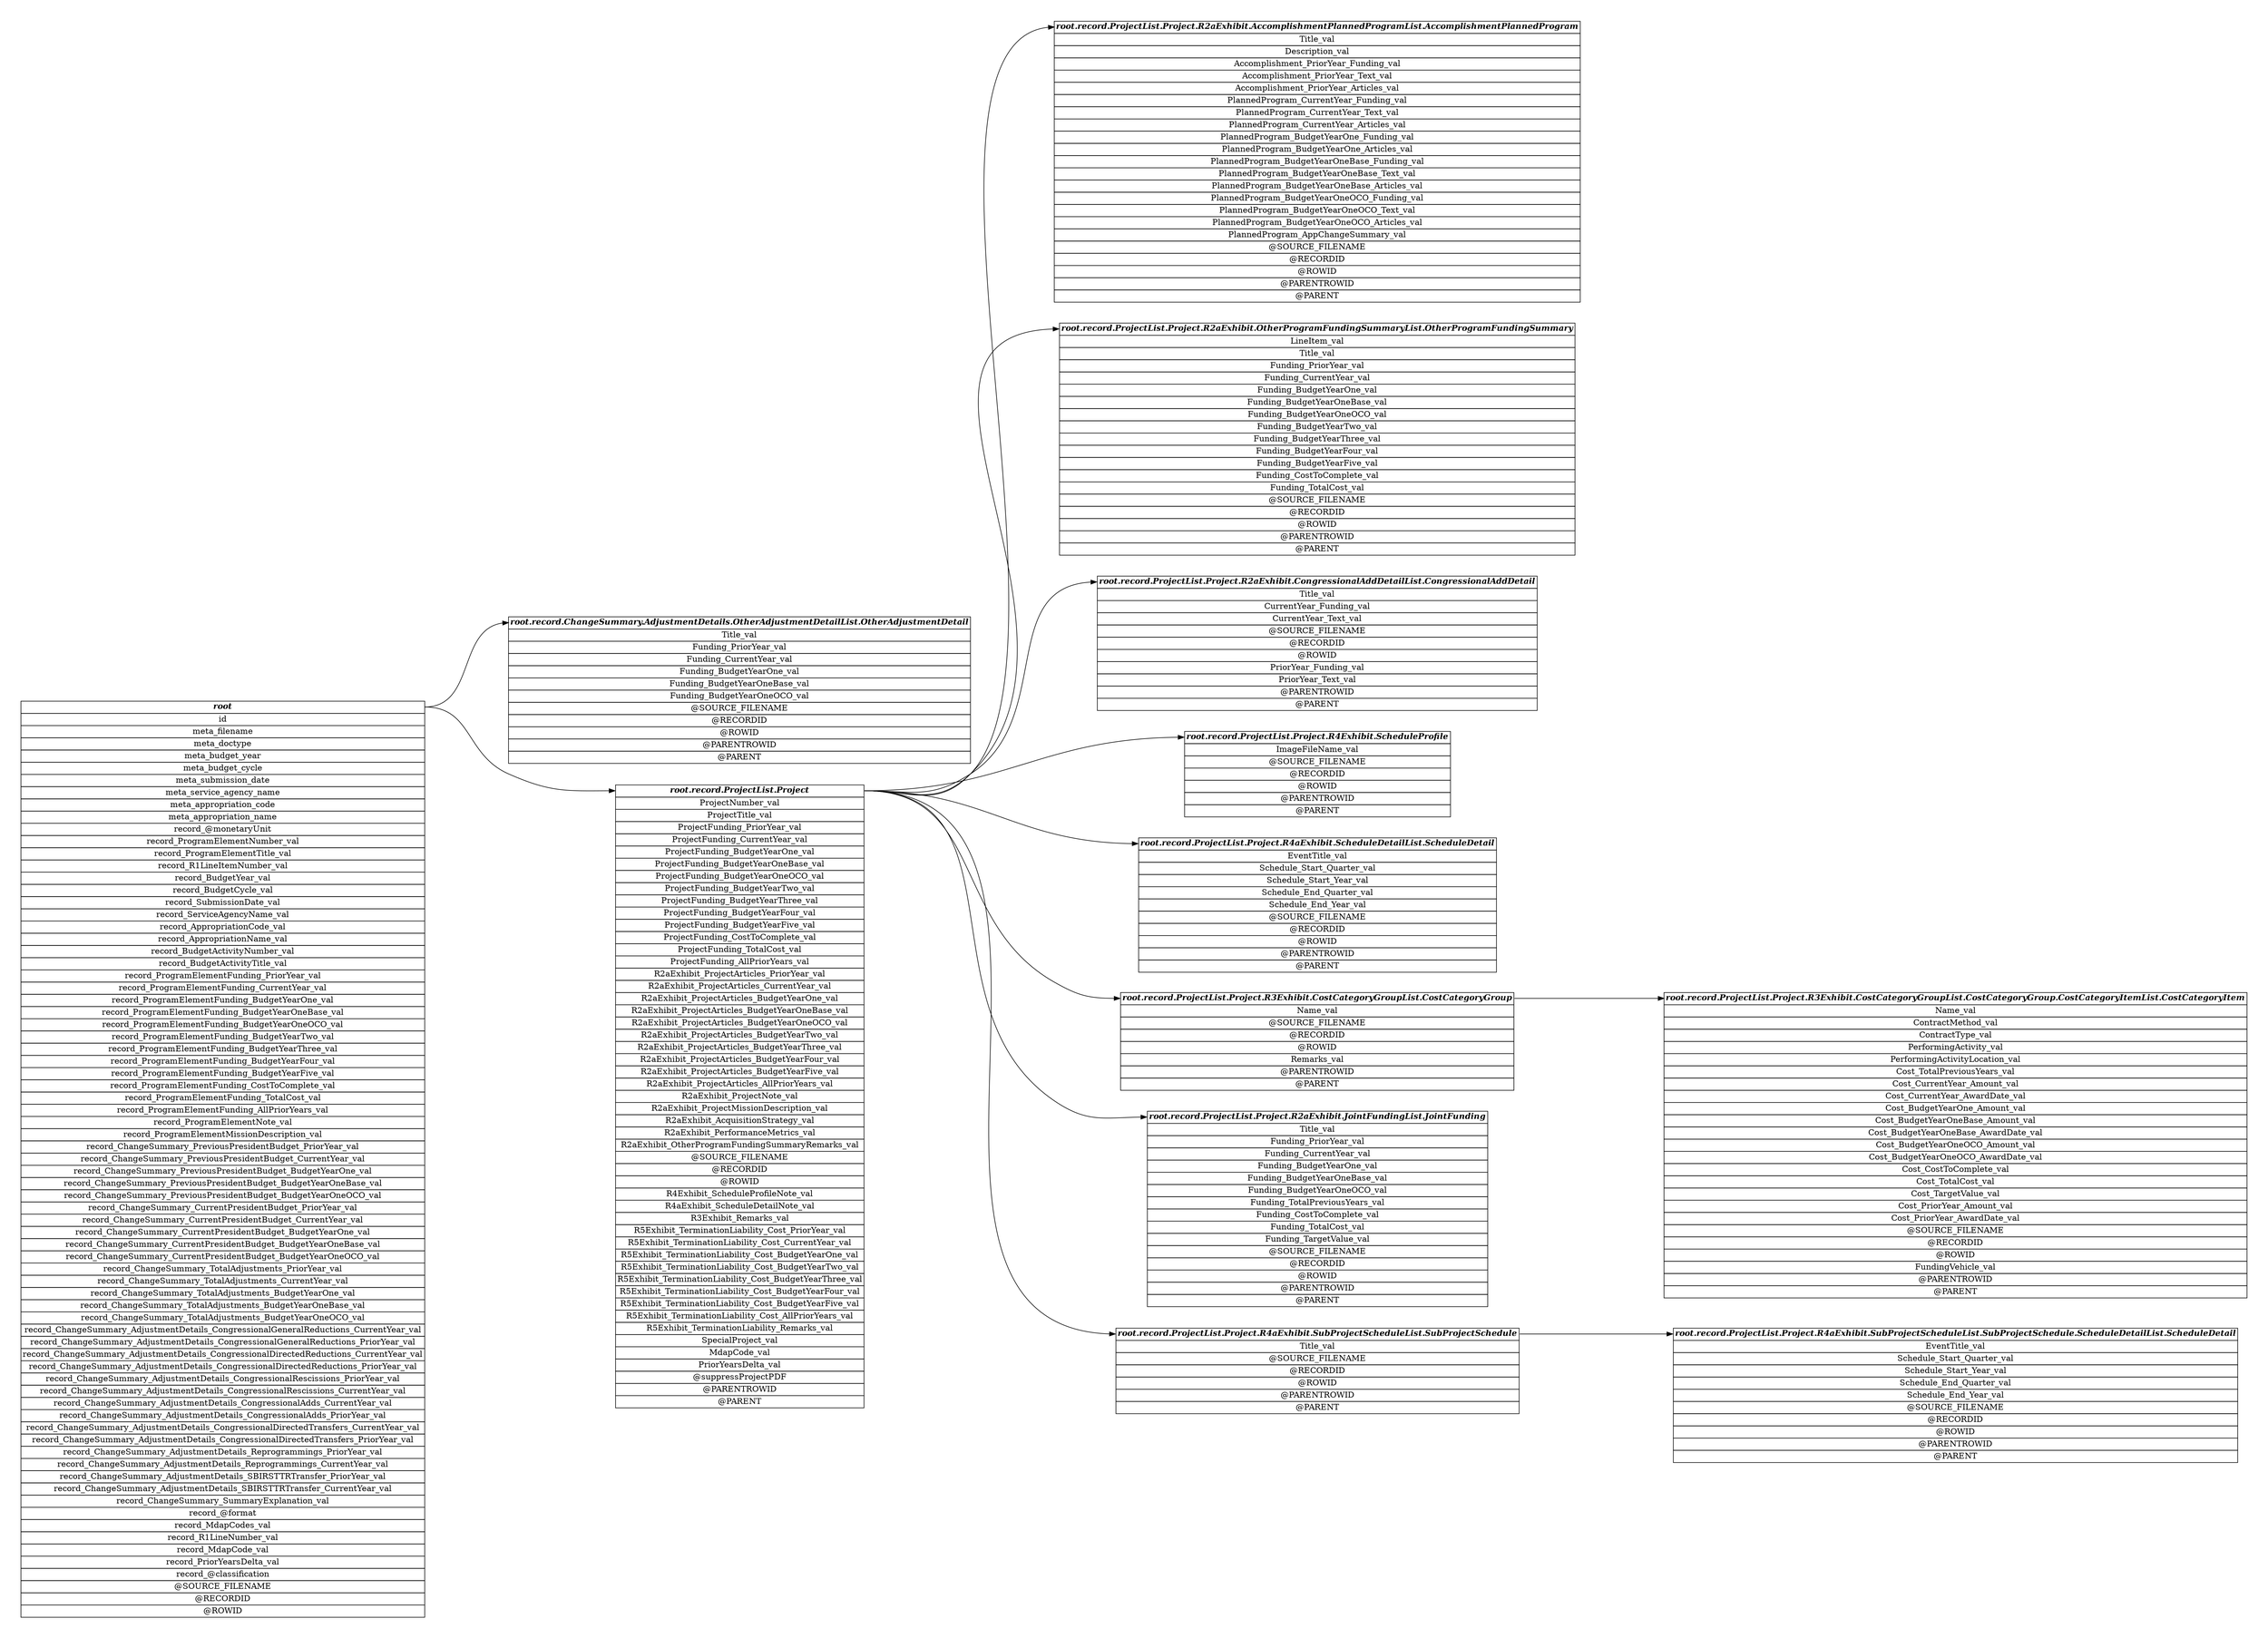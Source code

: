 digraph {
  graph [pad="0.5", nodesep="0.5", ranksep="2"];

  node [shape=plain]

  rankdir=LR;



"root" [label=<
  <table border="0" cellborder="1" cellspacing="0">
  <tr><td port="0"><b><i>root</i></b></td></tr>
  <tr><td port="id">id</td></tr>
  <tr><td port="meta_filename">meta_filename</td></tr>
  <tr><td port="meta_doctype">meta_doctype</td></tr>
  <tr><td port="meta_budget_year">meta_budget_year</td></tr>
  <tr><td port="meta_budget_cycle">meta_budget_cycle</td></tr>
  <tr><td port="meta_submission_date">meta_submission_date</td></tr>
  <tr><td port="meta_service_agency_name">meta_service_agency_name</td></tr>
  <tr><td port="meta_appropriation_code">meta_appropriation_code</td></tr>
  <tr><td port="meta_appropriation_name">meta_appropriation_name</td></tr>
  <tr><td port="record_@monetaryUnit">record_@monetaryUnit</td></tr>
  <tr><td port="record_ProgramElementNumber_val">record_ProgramElementNumber_val</td></tr>
  <tr><td port="record_ProgramElementTitle_val">record_ProgramElementTitle_val</td></tr>
  <tr><td port="record_R1LineItemNumber_val">record_R1LineItemNumber_val</td></tr>
  <tr><td port="record_BudgetYear_val">record_BudgetYear_val</td></tr>
  <tr><td port="record_BudgetCycle_val">record_BudgetCycle_val</td></tr>
  <tr><td port="record_SubmissionDate_val">record_SubmissionDate_val</td></tr>
  <tr><td port="record_ServiceAgencyName_val">record_ServiceAgencyName_val</td></tr>
  <tr><td port="record_AppropriationCode_val">record_AppropriationCode_val</td></tr>
  <tr><td port="record_AppropriationName_val">record_AppropriationName_val</td></tr>
  <tr><td port="record_BudgetActivityNumber_val">record_BudgetActivityNumber_val</td></tr>
  <tr><td port="record_BudgetActivityTitle_val">record_BudgetActivityTitle_val</td></tr>
  <tr><td port="record_ProgramElementFunding_PriorYear_val">record_ProgramElementFunding_PriorYear_val</td></tr>
  <tr><td port="record_ProgramElementFunding_CurrentYear_val">record_ProgramElementFunding_CurrentYear_val</td></tr>
  <tr><td port="record_ProgramElementFunding_BudgetYearOne_val">record_ProgramElementFunding_BudgetYearOne_val</td></tr>
  <tr><td port="record_ProgramElementFunding_BudgetYearOneBase_val">record_ProgramElementFunding_BudgetYearOneBase_val</td></tr>
  <tr><td port="record_ProgramElementFunding_BudgetYearOneOCO_val">record_ProgramElementFunding_BudgetYearOneOCO_val</td></tr>
  <tr><td port="record_ProgramElementFunding_BudgetYearTwo_val">record_ProgramElementFunding_BudgetYearTwo_val</td></tr>
  <tr><td port="record_ProgramElementFunding_BudgetYearThree_val">record_ProgramElementFunding_BudgetYearThree_val</td></tr>
  <tr><td port="record_ProgramElementFunding_BudgetYearFour_val">record_ProgramElementFunding_BudgetYearFour_val</td></tr>
  <tr><td port="record_ProgramElementFunding_BudgetYearFive_val">record_ProgramElementFunding_BudgetYearFive_val</td></tr>
  <tr><td port="record_ProgramElementFunding_CostToComplete_val">record_ProgramElementFunding_CostToComplete_val</td></tr>
  <tr><td port="record_ProgramElementFunding_TotalCost_val">record_ProgramElementFunding_TotalCost_val</td></tr>
  <tr><td port="record_ProgramElementFunding_AllPriorYears_val">record_ProgramElementFunding_AllPriorYears_val</td></tr>
  <tr><td port="record_ProgramElementNote_val">record_ProgramElementNote_val</td></tr>
  <tr><td port="record_ProgramElementMissionDescription_val">record_ProgramElementMissionDescription_val</td></tr>
  <tr><td port="record_ChangeSummary_PreviousPresidentBudget_PriorYear_val">record_ChangeSummary_PreviousPresidentBudget_PriorYear_val</td></tr>
  <tr><td port="record_ChangeSummary_PreviousPresidentBudget_CurrentYear_val">record_ChangeSummary_PreviousPresidentBudget_CurrentYear_val</td></tr>
  <tr><td port="record_ChangeSummary_PreviousPresidentBudget_BudgetYearOne_val">record_ChangeSummary_PreviousPresidentBudget_BudgetYearOne_val</td></tr>
  <tr><td port="record_ChangeSummary_PreviousPresidentBudget_BudgetYearOneBase_val">record_ChangeSummary_PreviousPresidentBudget_BudgetYearOneBase_val</td></tr>
  <tr><td port="record_ChangeSummary_PreviousPresidentBudget_BudgetYearOneOCO_val">record_ChangeSummary_PreviousPresidentBudget_BudgetYearOneOCO_val</td></tr>
  <tr><td port="record_ChangeSummary_CurrentPresidentBudget_PriorYear_val">record_ChangeSummary_CurrentPresidentBudget_PriorYear_val</td></tr>
  <tr><td port="record_ChangeSummary_CurrentPresidentBudget_CurrentYear_val">record_ChangeSummary_CurrentPresidentBudget_CurrentYear_val</td></tr>
  <tr><td port="record_ChangeSummary_CurrentPresidentBudget_BudgetYearOne_val">record_ChangeSummary_CurrentPresidentBudget_BudgetYearOne_val</td></tr>
  <tr><td port="record_ChangeSummary_CurrentPresidentBudget_BudgetYearOneBase_val">record_ChangeSummary_CurrentPresidentBudget_BudgetYearOneBase_val</td></tr>
  <tr><td port="record_ChangeSummary_CurrentPresidentBudget_BudgetYearOneOCO_val">record_ChangeSummary_CurrentPresidentBudget_BudgetYearOneOCO_val</td></tr>
  <tr><td port="record_ChangeSummary_TotalAdjustments_PriorYear_val">record_ChangeSummary_TotalAdjustments_PriorYear_val</td></tr>
  <tr><td port="record_ChangeSummary_TotalAdjustments_CurrentYear_val">record_ChangeSummary_TotalAdjustments_CurrentYear_val</td></tr>
  <tr><td port="record_ChangeSummary_TotalAdjustments_BudgetYearOne_val">record_ChangeSummary_TotalAdjustments_BudgetYearOne_val</td></tr>
  <tr><td port="record_ChangeSummary_TotalAdjustments_BudgetYearOneBase_val">record_ChangeSummary_TotalAdjustments_BudgetYearOneBase_val</td></tr>
  <tr><td port="record_ChangeSummary_TotalAdjustments_BudgetYearOneOCO_val">record_ChangeSummary_TotalAdjustments_BudgetYearOneOCO_val</td></tr>
  <tr><td port="record_ChangeSummary_AdjustmentDetails_CongressionalGeneralReductions_CurrentYear_val">record_ChangeSummary_AdjustmentDetails_CongressionalGeneralReductions_CurrentYear_val</td></tr>
  <tr><td port="record_ChangeSummary_AdjustmentDetails_CongressionalGeneralReductions_PriorYear_val">record_ChangeSummary_AdjustmentDetails_CongressionalGeneralReductions_PriorYear_val</td></tr>
  <tr><td port="record_ChangeSummary_AdjustmentDetails_CongressionalDirectedReductions_CurrentYear_val">record_ChangeSummary_AdjustmentDetails_CongressionalDirectedReductions_CurrentYear_val</td></tr>
  <tr><td port="record_ChangeSummary_AdjustmentDetails_CongressionalDirectedReductions_PriorYear_val">record_ChangeSummary_AdjustmentDetails_CongressionalDirectedReductions_PriorYear_val</td></tr>
  <tr><td port="record_ChangeSummary_AdjustmentDetails_CongressionalRescissions_PriorYear_val">record_ChangeSummary_AdjustmentDetails_CongressionalRescissions_PriorYear_val</td></tr>
  <tr><td port="record_ChangeSummary_AdjustmentDetails_CongressionalRescissions_CurrentYear_val">record_ChangeSummary_AdjustmentDetails_CongressionalRescissions_CurrentYear_val</td></tr>
  <tr><td port="record_ChangeSummary_AdjustmentDetails_CongressionalAdds_CurrentYear_val">record_ChangeSummary_AdjustmentDetails_CongressionalAdds_CurrentYear_val</td></tr>
  <tr><td port="record_ChangeSummary_AdjustmentDetails_CongressionalAdds_PriorYear_val">record_ChangeSummary_AdjustmentDetails_CongressionalAdds_PriorYear_val</td></tr>
  <tr><td port="record_ChangeSummary_AdjustmentDetails_CongressionalDirectedTransfers_CurrentYear_val">record_ChangeSummary_AdjustmentDetails_CongressionalDirectedTransfers_CurrentYear_val</td></tr>
  <tr><td port="record_ChangeSummary_AdjustmentDetails_CongressionalDirectedTransfers_PriorYear_val">record_ChangeSummary_AdjustmentDetails_CongressionalDirectedTransfers_PriorYear_val</td></tr>
  <tr><td port="record_ChangeSummary_AdjustmentDetails_Reprogrammings_PriorYear_val">record_ChangeSummary_AdjustmentDetails_Reprogrammings_PriorYear_val</td></tr>
  <tr><td port="record_ChangeSummary_AdjustmentDetails_Reprogrammings_CurrentYear_val">record_ChangeSummary_AdjustmentDetails_Reprogrammings_CurrentYear_val</td></tr>
  <tr><td port="record_ChangeSummary_AdjustmentDetails_SBIRSTTRTransfer_PriorYear_val">record_ChangeSummary_AdjustmentDetails_SBIRSTTRTransfer_PriorYear_val</td></tr>
  <tr><td port="record_ChangeSummary_AdjustmentDetails_SBIRSTTRTransfer_CurrentYear_val">record_ChangeSummary_AdjustmentDetails_SBIRSTTRTransfer_CurrentYear_val</td></tr>
  <tr><td port="record_ChangeSummary_SummaryExplanation_val">record_ChangeSummary_SummaryExplanation_val</td></tr>
  <tr><td port="record_@format">record_@format</td></tr>
  <tr><td port="record_MdapCodes_val">record_MdapCodes_val</td></tr>
  <tr><td port="record_R1LineNumber_val">record_R1LineNumber_val</td></tr>
  <tr><td port="record_MdapCode_val">record_MdapCode_val</td></tr>
  <tr><td port="record_PriorYearsDelta_val">record_PriorYearsDelta_val</td></tr>
  <tr><td port="record_@classification">record_@classification</td></tr>
  <tr><td port="@SOURCE_FILENAME">@SOURCE_FILENAME</td></tr>
  <tr><td port="@RECORDID">@RECORDID</td></tr>
  <tr><td port="@ROWID">@ROWID</td></tr>
  </table>>];



"root.record.ChangeSummary.AdjustmentDetails.OtherAdjustmentDetailList.OtherAdjustmentDetail" [label=<
  <table border="0" cellborder="1" cellspacing="0">
  <tr><td port="0"><b><i>root.record.ChangeSummary.AdjustmentDetails.OtherAdjustmentDetailList.OtherAdjustmentDetail</i></b></td></tr>
  <tr><td port="Title_val">Title_val</td></tr>
  <tr><td port="Funding_PriorYear_val">Funding_PriorYear_val</td></tr>
  <tr><td port="Funding_CurrentYear_val">Funding_CurrentYear_val</td></tr>
  <tr><td port="Funding_BudgetYearOne_val">Funding_BudgetYearOne_val</td></tr>
  <tr><td port="Funding_BudgetYearOneBase_val">Funding_BudgetYearOneBase_val</td></tr>
  <tr><td port="Funding_BudgetYearOneOCO_val">Funding_BudgetYearOneOCO_val</td></tr>
  <tr><td port="@SOURCE_FILENAME">@SOURCE_FILENAME</td></tr>
  <tr><td port="@RECORDID">@RECORDID</td></tr>
  <tr><td port="@ROWID">@ROWID</td></tr>
  <tr><td port="@PARENTROWID">@PARENTROWID</td></tr>
  <tr><td port="@PARENT">@PARENT</td></tr>
  </table>>];



"root.record.ProjectList.Project" [label=<
  <table border="0" cellborder="1" cellspacing="0">
  <tr><td port="0"><b><i>root.record.ProjectList.Project</i></b></td></tr>
  <tr><td port="ProjectNumber_val">ProjectNumber_val</td></tr>
  <tr><td port="ProjectTitle_val">ProjectTitle_val</td></tr>
  <tr><td port="ProjectFunding_PriorYear_val">ProjectFunding_PriorYear_val</td></tr>
  <tr><td port="ProjectFunding_CurrentYear_val">ProjectFunding_CurrentYear_val</td></tr>
  <tr><td port="ProjectFunding_BudgetYearOne_val">ProjectFunding_BudgetYearOne_val</td></tr>
  <tr><td port="ProjectFunding_BudgetYearOneBase_val">ProjectFunding_BudgetYearOneBase_val</td></tr>
  <tr><td port="ProjectFunding_BudgetYearOneOCO_val">ProjectFunding_BudgetYearOneOCO_val</td></tr>
  <tr><td port="ProjectFunding_BudgetYearTwo_val">ProjectFunding_BudgetYearTwo_val</td></tr>
  <tr><td port="ProjectFunding_BudgetYearThree_val">ProjectFunding_BudgetYearThree_val</td></tr>
  <tr><td port="ProjectFunding_BudgetYearFour_val">ProjectFunding_BudgetYearFour_val</td></tr>
  <tr><td port="ProjectFunding_BudgetYearFive_val">ProjectFunding_BudgetYearFive_val</td></tr>
  <tr><td port="ProjectFunding_CostToComplete_val">ProjectFunding_CostToComplete_val</td></tr>
  <tr><td port="ProjectFunding_TotalCost_val">ProjectFunding_TotalCost_val</td></tr>
  <tr><td port="ProjectFunding_AllPriorYears_val">ProjectFunding_AllPriorYears_val</td></tr>
  <tr><td port="R2aExhibit_ProjectArticles_PriorYear_val">R2aExhibit_ProjectArticles_PriorYear_val</td></tr>
  <tr><td port="R2aExhibit_ProjectArticles_CurrentYear_val">R2aExhibit_ProjectArticles_CurrentYear_val</td></tr>
  <tr><td port="R2aExhibit_ProjectArticles_BudgetYearOne_val">R2aExhibit_ProjectArticles_BudgetYearOne_val</td></tr>
  <tr><td port="R2aExhibit_ProjectArticles_BudgetYearOneBase_val">R2aExhibit_ProjectArticles_BudgetYearOneBase_val</td></tr>
  <tr><td port="R2aExhibit_ProjectArticles_BudgetYearOneOCO_val">R2aExhibit_ProjectArticles_BudgetYearOneOCO_val</td></tr>
  <tr><td port="R2aExhibit_ProjectArticles_BudgetYearTwo_val">R2aExhibit_ProjectArticles_BudgetYearTwo_val</td></tr>
  <tr><td port="R2aExhibit_ProjectArticles_BudgetYearThree_val">R2aExhibit_ProjectArticles_BudgetYearThree_val</td></tr>
  <tr><td port="R2aExhibit_ProjectArticles_BudgetYearFour_val">R2aExhibit_ProjectArticles_BudgetYearFour_val</td></tr>
  <tr><td port="R2aExhibit_ProjectArticles_BudgetYearFive_val">R2aExhibit_ProjectArticles_BudgetYearFive_val</td></tr>
  <tr><td port="R2aExhibit_ProjectArticles_AllPriorYears_val">R2aExhibit_ProjectArticles_AllPriorYears_val</td></tr>
  <tr><td port="R2aExhibit_ProjectNote_val">R2aExhibit_ProjectNote_val</td></tr>
  <tr><td port="R2aExhibit_ProjectMissionDescription_val">R2aExhibit_ProjectMissionDescription_val</td></tr>
  <tr><td port="R2aExhibit_AcquisitionStrategy_val">R2aExhibit_AcquisitionStrategy_val</td></tr>
  <tr><td port="R2aExhibit_PerformanceMetrics_val">R2aExhibit_PerformanceMetrics_val</td></tr>
  <tr><td port="R2aExhibit_OtherProgramFundingSummaryRemarks_val">R2aExhibit_OtherProgramFundingSummaryRemarks_val</td></tr>
  <tr><td port="@SOURCE_FILENAME">@SOURCE_FILENAME</td></tr>
  <tr><td port="@RECORDID">@RECORDID</td></tr>
  <tr><td port="@ROWID">@ROWID</td></tr>
  <tr><td port="R4Exhibit_ScheduleProfileNote_val">R4Exhibit_ScheduleProfileNote_val</td></tr>
  <tr><td port="R4aExhibit_ScheduleDetailNote_val">R4aExhibit_ScheduleDetailNote_val</td></tr>
  <tr><td port="R3Exhibit_Remarks_val">R3Exhibit_Remarks_val</td></tr>
  <tr><td port="R5Exhibit_TerminationLiability_Cost_PriorYear_val">R5Exhibit_TerminationLiability_Cost_PriorYear_val</td></tr>
  <tr><td port="R5Exhibit_TerminationLiability_Cost_CurrentYear_val">R5Exhibit_TerminationLiability_Cost_CurrentYear_val</td></tr>
  <tr><td port="R5Exhibit_TerminationLiability_Cost_BudgetYearOne_val">R5Exhibit_TerminationLiability_Cost_BudgetYearOne_val</td></tr>
  <tr><td port="R5Exhibit_TerminationLiability_Cost_BudgetYearTwo_val">R5Exhibit_TerminationLiability_Cost_BudgetYearTwo_val</td></tr>
  <tr><td port="R5Exhibit_TerminationLiability_Cost_BudgetYearThree_val">R5Exhibit_TerminationLiability_Cost_BudgetYearThree_val</td></tr>
  <tr><td port="R5Exhibit_TerminationLiability_Cost_BudgetYearFour_val">R5Exhibit_TerminationLiability_Cost_BudgetYearFour_val</td></tr>
  <tr><td port="R5Exhibit_TerminationLiability_Cost_BudgetYearFive_val">R5Exhibit_TerminationLiability_Cost_BudgetYearFive_val</td></tr>
  <tr><td port="R5Exhibit_TerminationLiability_Cost_AllPriorYears_val">R5Exhibit_TerminationLiability_Cost_AllPriorYears_val</td></tr>
  <tr><td port="R5Exhibit_TerminationLiability_Remarks_val">R5Exhibit_TerminationLiability_Remarks_val</td></tr>
  <tr><td port="SpecialProject_val">SpecialProject_val</td></tr>
  <tr><td port="MdapCode_val">MdapCode_val</td></tr>
  <tr><td port="PriorYearsDelta_val">PriorYearsDelta_val</td></tr>
  <tr><td port="@suppressProjectPDF">@suppressProjectPDF</td></tr>
  <tr><td port="@PARENTROWID">@PARENTROWID</td></tr>
  <tr><td port="@PARENT">@PARENT</td></tr>
  </table>>];



"root.record.ProjectList.Project.R2aExhibit.AccomplishmentPlannedProgramList.AccomplishmentPlannedProgram" [label=<
  <table border="0" cellborder="1" cellspacing="0">
  <tr><td port="0"><b><i>root.record.ProjectList.Project.R2aExhibit.AccomplishmentPlannedProgramList.AccomplishmentPlannedProgram</i></b></td></tr>
  <tr><td port="Title_val">Title_val</td></tr>
  <tr><td port="Description_val">Description_val</td></tr>
  <tr><td port="Accomplishment_PriorYear_Funding_val">Accomplishment_PriorYear_Funding_val</td></tr>
  <tr><td port="Accomplishment_PriorYear_Text_val">Accomplishment_PriorYear_Text_val</td></tr>
  <tr><td port="Accomplishment_PriorYear_Articles_val">Accomplishment_PriorYear_Articles_val</td></tr>
  <tr><td port="PlannedProgram_CurrentYear_Funding_val">PlannedProgram_CurrentYear_Funding_val</td></tr>
  <tr><td port="PlannedProgram_CurrentYear_Text_val">PlannedProgram_CurrentYear_Text_val</td></tr>
  <tr><td port="PlannedProgram_CurrentYear_Articles_val">PlannedProgram_CurrentYear_Articles_val</td></tr>
  <tr><td port="PlannedProgram_BudgetYearOne_Funding_val">PlannedProgram_BudgetYearOne_Funding_val</td></tr>
  <tr><td port="PlannedProgram_BudgetYearOne_Articles_val">PlannedProgram_BudgetYearOne_Articles_val</td></tr>
  <tr><td port="PlannedProgram_BudgetYearOneBase_Funding_val">PlannedProgram_BudgetYearOneBase_Funding_val</td></tr>
  <tr><td port="PlannedProgram_BudgetYearOneBase_Text_val">PlannedProgram_BudgetYearOneBase_Text_val</td></tr>
  <tr><td port="PlannedProgram_BudgetYearOneBase_Articles_val">PlannedProgram_BudgetYearOneBase_Articles_val</td></tr>
  <tr><td port="PlannedProgram_BudgetYearOneOCO_Funding_val">PlannedProgram_BudgetYearOneOCO_Funding_val</td></tr>
  <tr><td port="PlannedProgram_BudgetYearOneOCO_Text_val">PlannedProgram_BudgetYearOneOCO_Text_val</td></tr>
  <tr><td port="PlannedProgram_BudgetYearOneOCO_Articles_val">PlannedProgram_BudgetYearOneOCO_Articles_val</td></tr>
  <tr><td port="PlannedProgram_AppChangeSummary_val">PlannedProgram_AppChangeSummary_val</td></tr>
  <tr><td port="@SOURCE_FILENAME">@SOURCE_FILENAME</td></tr>
  <tr><td port="@RECORDID">@RECORDID</td></tr>
  <tr><td port="@ROWID">@ROWID</td></tr>
  <tr><td port="@PARENTROWID">@PARENTROWID</td></tr>
  <tr><td port="@PARENT">@PARENT</td></tr>
  </table>>];



"root.record.ProjectList.Project.R2aExhibit.OtherProgramFundingSummaryList.OtherProgramFundingSummary" [label=<
  <table border="0" cellborder="1" cellspacing="0">
  <tr><td port="0"><b><i>root.record.ProjectList.Project.R2aExhibit.OtherProgramFundingSummaryList.OtherProgramFundingSummary</i></b></td></tr>
  <tr><td port="LineItem_val">LineItem_val</td></tr>
  <tr><td port="Title_val">Title_val</td></tr>
  <tr><td port="Funding_PriorYear_val">Funding_PriorYear_val</td></tr>
  <tr><td port="Funding_CurrentYear_val">Funding_CurrentYear_val</td></tr>
  <tr><td port="Funding_BudgetYearOne_val">Funding_BudgetYearOne_val</td></tr>
  <tr><td port="Funding_BudgetYearOneBase_val">Funding_BudgetYearOneBase_val</td></tr>
  <tr><td port="Funding_BudgetYearOneOCO_val">Funding_BudgetYearOneOCO_val</td></tr>
  <tr><td port="Funding_BudgetYearTwo_val">Funding_BudgetYearTwo_val</td></tr>
  <tr><td port="Funding_BudgetYearThree_val">Funding_BudgetYearThree_val</td></tr>
  <tr><td port="Funding_BudgetYearFour_val">Funding_BudgetYearFour_val</td></tr>
  <tr><td port="Funding_BudgetYearFive_val">Funding_BudgetYearFive_val</td></tr>
  <tr><td port="Funding_CostToComplete_val">Funding_CostToComplete_val</td></tr>
  <tr><td port="Funding_TotalCost_val">Funding_TotalCost_val</td></tr>
  <tr><td port="@SOURCE_FILENAME">@SOURCE_FILENAME</td></tr>
  <tr><td port="@RECORDID">@RECORDID</td></tr>
  <tr><td port="@ROWID">@ROWID</td></tr>
  <tr><td port="@PARENTROWID">@PARENTROWID</td></tr>
  <tr><td port="@PARENT">@PARENT</td></tr>
  </table>>];



"root.record.ProjectList.Project.R2aExhibit.CongressionalAddDetailList.CongressionalAddDetail" [label=<
  <table border="0" cellborder="1" cellspacing="0">
  <tr><td port="0"><b><i>root.record.ProjectList.Project.R2aExhibit.CongressionalAddDetailList.CongressionalAddDetail</i></b></td></tr>
  <tr><td port="Title_val">Title_val</td></tr>
  <tr><td port="CurrentYear_Funding_val">CurrentYear_Funding_val</td></tr>
  <tr><td port="CurrentYear_Text_val">CurrentYear_Text_val</td></tr>
  <tr><td port="@SOURCE_FILENAME">@SOURCE_FILENAME</td></tr>
  <tr><td port="@RECORDID">@RECORDID</td></tr>
  <tr><td port="@ROWID">@ROWID</td></tr>
  <tr><td port="PriorYear_Funding_val">PriorYear_Funding_val</td></tr>
  <tr><td port="PriorYear_Text_val">PriorYear_Text_val</td></tr>
  <tr><td port="@PARENTROWID">@PARENTROWID</td></tr>
  <tr><td port="@PARENT">@PARENT</td></tr>
  </table>>];



"root.record.ProjectList.Project.R4Exhibit.ScheduleProfile" [label=<
  <table border="0" cellborder="1" cellspacing="0">
  <tr><td port="0"><b><i>root.record.ProjectList.Project.R4Exhibit.ScheduleProfile</i></b></td></tr>
  <tr><td port="ImageFileName_val">ImageFileName_val</td></tr>
  <tr><td port="@SOURCE_FILENAME">@SOURCE_FILENAME</td></tr>
  <tr><td port="@RECORDID">@RECORDID</td></tr>
  <tr><td port="@ROWID">@ROWID</td></tr>
  <tr><td port="@PARENTROWID">@PARENTROWID</td></tr>
  <tr><td port="@PARENT">@PARENT</td></tr>
  </table>>];



"root.record.ProjectList.Project.R4aExhibit.ScheduleDetailList.ScheduleDetail" [label=<
  <table border="0" cellborder="1" cellspacing="0">
  <tr><td port="0"><b><i>root.record.ProjectList.Project.R4aExhibit.ScheduleDetailList.ScheduleDetail</i></b></td></tr>
  <tr><td port="EventTitle_val">EventTitle_val</td></tr>
  <tr><td port="Schedule_Start_Quarter_val">Schedule_Start_Quarter_val</td></tr>
  <tr><td port="Schedule_Start_Year_val">Schedule_Start_Year_val</td></tr>
  <tr><td port="Schedule_End_Quarter_val">Schedule_End_Quarter_val</td></tr>
  <tr><td port="Schedule_End_Year_val">Schedule_End_Year_val</td></tr>
  <tr><td port="@SOURCE_FILENAME">@SOURCE_FILENAME</td></tr>
  <tr><td port="@RECORDID">@RECORDID</td></tr>
  <tr><td port="@ROWID">@ROWID</td></tr>
  <tr><td port="@PARENTROWID">@PARENTROWID</td></tr>
  <tr><td port="@PARENT">@PARENT</td></tr>
  </table>>];



"root.record.ProjectList.Project.R3Exhibit.CostCategoryGroupList.CostCategoryGroup" [label=<
  <table border="0" cellborder="1" cellspacing="0">
  <tr><td port="0"><b><i>root.record.ProjectList.Project.R3Exhibit.CostCategoryGroupList.CostCategoryGroup</i></b></td></tr>
  <tr><td port="Name_val">Name_val</td></tr>
  <tr><td port="@SOURCE_FILENAME">@SOURCE_FILENAME</td></tr>
  <tr><td port="@RECORDID">@RECORDID</td></tr>
  <tr><td port="@ROWID">@ROWID</td></tr>
  <tr><td port="Remarks_val">Remarks_val</td></tr>
  <tr><td port="@PARENTROWID">@PARENTROWID</td></tr>
  <tr><td port="@PARENT">@PARENT</td></tr>
  </table>>];



"root.record.ProjectList.Project.R3Exhibit.CostCategoryGroupList.CostCategoryGroup.CostCategoryItemList.CostCategoryItem" [label=<
  <table border="0" cellborder="1" cellspacing="0">
  <tr><td port="0"><b><i>root.record.ProjectList.Project.R3Exhibit.CostCategoryGroupList.CostCategoryGroup.CostCategoryItemList.CostCategoryItem</i></b></td></tr>
  <tr><td port="Name_val">Name_val</td></tr>
  <tr><td port="ContractMethod_val">ContractMethod_val</td></tr>
  <tr><td port="ContractType_val">ContractType_val</td></tr>
  <tr><td port="PerformingActivity_val">PerformingActivity_val</td></tr>
  <tr><td port="PerformingActivityLocation_val">PerformingActivityLocation_val</td></tr>
  <tr><td port="Cost_TotalPreviousYears_val">Cost_TotalPreviousYears_val</td></tr>
  <tr><td port="Cost_CurrentYear_Amount_val">Cost_CurrentYear_Amount_val</td></tr>
  <tr><td port="Cost_CurrentYear_AwardDate_val">Cost_CurrentYear_AwardDate_val</td></tr>
  <tr><td port="Cost_BudgetYearOne_Amount_val">Cost_BudgetYearOne_Amount_val</td></tr>
  <tr><td port="Cost_BudgetYearOneBase_Amount_val">Cost_BudgetYearOneBase_Amount_val</td></tr>
  <tr><td port="Cost_BudgetYearOneBase_AwardDate_val">Cost_BudgetYearOneBase_AwardDate_val</td></tr>
  <tr><td port="Cost_BudgetYearOneOCO_Amount_val">Cost_BudgetYearOneOCO_Amount_val</td></tr>
  <tr><td port="Cost_BudgetYearOneOCO_AwardDate_val">Cost_BudgetYearOneOCO_AwardDate_val</td></tr>
  <tr><td port="Cost_CostToComplete_val">Cost_CostToComplete_val</td></tr>
  <tr><td port="Cost_TotalCost_val">Cost_TotalCost_val</td></tr>
  <tr><td port="Cost_TargetValue_val">Cost_TargetValue_val</td></tr>
  <tr><td port="Cost_PriorYear_Amount_val">Cost_PriorYear_Amount_val</td></tr>
  <tr><td port="Cost_PriorYear_AwardDate_val">Cost_PriorYear_AwardDate_val</td></tr>
  <tr><td port="@SOURCE_FILENAME">@SOURCE_FILENAME</td></tr>
  <tr><td port="@RECORDID">@RECORDID</td></tr>
  <tr><td port="@ROWID">@ROWID</td></tr>
  <tr><td port="FundingVehicle_val">FundingVehicle_val</td></tr>
  <tr><td port="@PARENTROWID">@PARENTROWID</td></tr>
  <tr><td port="@PARENT">@PARENT</td></tr>
  </table>>];



"root.record.ProjectList.Project.R2aExhibit.JointFundingList.JointFunding" [label=<
  <table border="0" cellborder="1" cellspacing="0">
  <tr><td port="0"><b><i>root.record.ProjectList.Project.R2aExhibit.JointFundingList.JointFunding</i></b></td></tr>
  <tr><td port="Title_val">Title_val</td></tr>
  <tr><td port="Funding_PriorYear_val">Funding_PriorYear_val</td></tr>
  <tr><td port="Funding_CurrentYear_val">Funding_CurrentYear_val</td></tr>
  <tr><td port="Funding_BudgetYearOne_val">Funding_BudgetYearOne_val</td></tr>
  <tr><td port="Funding_BudgetYearOneBase_val">Funding_BudgetYearOneBase_val</td></tr>
  <tr><td port="Funding_BudgetYearOneOCO_val">Funding_BudgetYearOneOCO_val</td></tr>
  <tr><td port="Funding_TotalPreviousYears_val">Funding_TotalPreviousYears_val</td></tr>
  <tr><td port="Funding_CostToComplete_val">Funding_CostToComplete_val</td></tr>
  <tr><td port="Funding_TotalCost_val">Funding_TotalCost_val</td></tr>
  <tr><td port="Funding_TargetValue_val">Funding_TargetValue_val</td></tr>
  <tr><td port="@SOURCE_FILENAME">@SOURCE_FILENAME</td></tr>
  <tr><td port="@RECORDID">@RECORDID</td></tr>
  <tr><td port="@ROWID">@ROWID</td></tr>
  <tr><td port="@PARENTROWID">@PARENTROWID</td></tr>
  <tr><td port="@PARENT">@PARENT</td></tr>
  </table>>];



"root.record.ProjectList.Project.R4aExhibit.SubProjectScheduleList.SubProjectSchedule" [label=<
  <table border="0" cellborder="1" cellspacing="0">
  <tr><td port="0"><b><i>root.record.ProjectList.Project.R4aExhibit.SubProjectScheduleList.SubProjectSchedule</i></b></td></tr>
  <tr><td port="Title_val">Title_val</td></tr>
  <tr><td port="@SOURCE_FILENAME">@SOURCE_FILENAME</td></tr>
  <tr><td port="@RECORDID">@RECORDID</td></tr>
  <tr><td port="@ROWID">@ROWID</td></tr>
  <tr><td port="@PARENTROWID">@PARENTROWID</td></tr>
  <tr><td port="@PARENT">@PARENT</td></tr>
  </table>>];



"root.record.ProjectList.Project.R4aExhibit.SubProjectScheduleList.SubProjectSchedule.ScheduleDetailList.ScheduleDetail" [label=<
  <table border="0" cellborder="1" cellspacing="0">
  <tr><td port="0"><b><i>root.record.ProjectList.Project.R4aExhibit.SubProjectScheduleList.SubProjectSchedule.ScheduleDetailList.ScheduleDetail</i></b></td></tr>
  <tr><td port="EventTitle_val">EventTitle_val</td></tr>
  <tr><td port="Schedule_Start_Quarter_val">Schedule_Start_Quarter_val</td></tr>
  <tr><td port="Schedule_Start_Year_val">Schedule_Start_Year_val</td></tr>
  <tr><td port="Schedule_End_Quarter_val">Schedule_End_Quarter_val</td></tr>
  <tr><td port="Schedule_End_Year_val">Schedule_End_Year_val</td></tr>
  <tr><td port="@SOURCE_FILENAME">@SOURCE_FILENAME</td></tr>
  <tr><td port="@RECORDID">@RECORDID</td></tr>
  <tr><td port="@ROWID">@ROWID</td></tr>
  <tr><td port="@PARENTROWID">@PARENTROWID</td></tr>
  <tr><td port="@PARENT">@PARENT</td></tr>
  </table>>];





"root":0 -> "root.record.ChangeSummary.AdjustmentDetails.OtherAdjustmentDetailList.OtherAdjustmentDetail":0
"root":0 -> "root.record.ProjectList.Project":0
"root.record.ProjectList.Project":0 -> "root.record.ProjectList.Project.R2aExhibit.AccomplishmentPlannedProgramList.AccomplishmentPlannedProgram":0
"root.record.ProjectList.Project":0 -> "root.record.ProjectList.Project.R2aExhibit.OtherProgramFundingSummaryList.OtherProgramFundingSummary":0
"root.record.ProjectList.Project":0 -> "root.record.ProjectList.Project.R2aExhibit.CongressionalAddDetailList.CongressionalAddDetail":0
"root.record.ProjectList.Project":0 -> "root.record.ProjectList.Project.R4Exhibit.ScheduleProfile":0
"root.record.ProjectList.Project":0 -> "root.record.ProjectList.Project.R4aExhibit.ScheduleDetailList.ScheduleDetail":0
"root.record.ProjectList.Project":0 -> "root.record.ProjectList.Project.R3Exhibit.CostCategoryGroupList.CostCategoryGroup":0
"root.record.ProjectList.Project":0 -> "root.record.ProjectList.Project.R2aExhibit.JointFundingList.JointFunding":0
"root.record.ProjectList.Project":0 -> "root.record.ProjectList.Project.R4aExhibit.SubProjectScheduleList.SubProjectSchedule":0
"root.record.ProjectList.Project.R3Exhibit.CostCategoryGroupList.CostCategoryGroup":0 -> "root.record.ProjectList.Project.R3Exhibit.CostCategoryGroupList.CostCategoryGroup.CostCategoryItemList.CostCategoryItem":0
"root.record.ProjectList.Project.R4aExhibit.SubProjectScheduleList.SubProjectSchedule":0 -> "root.record.ProjectList.Project.R4aExhibit.SubProjectScheduleList.SubProjectSchedule.ScheduleDetailList.ScheduleDetail":0
}
